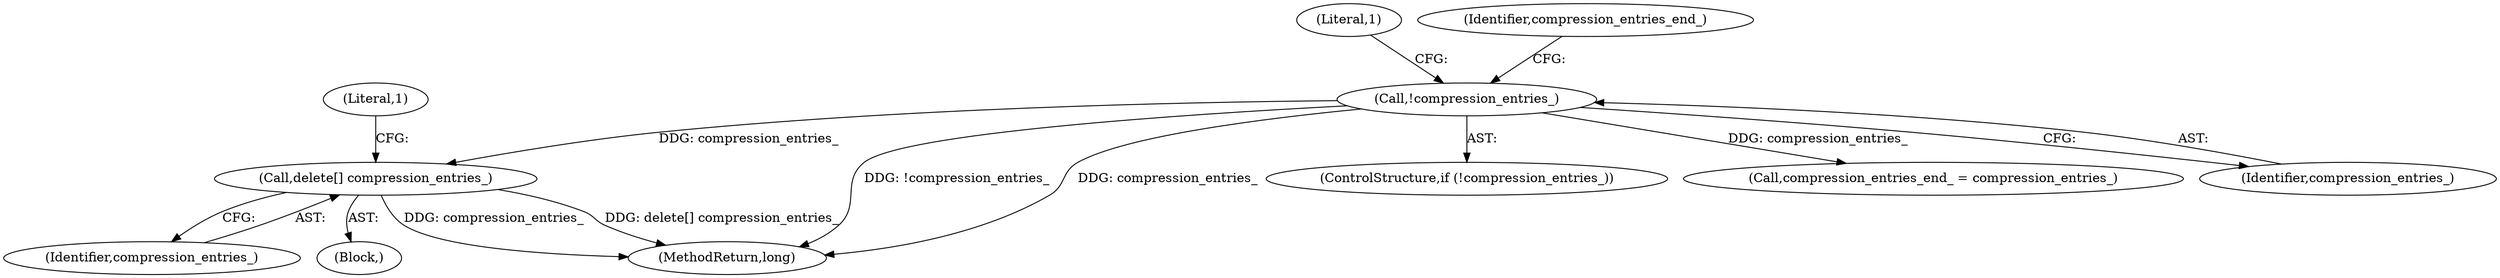 digraph "0_Android_cc274e2abe8b2a6698a5c47d8aa4bb45f1f9538d_48@API" {
"1000208" [label="(Call,delete[] compression_entries_)"];
"1000191" [label="(Call,!compression_entries_)"];
"1000212" [label="(Literal,1)"];
"1000209" [label="(Identifier,compression_entries_)"];
"1000195" [label="(Literal,1)"];
"1000191" [label="(Call,!compression_entries_)"];
"1000190" [label="(ControlStructure,if (!compression_entries_))"];
"1000197" [label="(Identifier,compression_entries_end_)"];
"1000196" [label="(Call,compression_entries_end_ = compression_entries_)"];
"1000208" [label="(Call,delete[] compression_entries_)"];
"1000192" [label="(Identifier,compression_entries_)"];
"1000207" [label="(Block,)"];
"1000368" [label="(MethodReturn,long)"];
"1000208" -> "1000207"  [label="AST: "];
"1000208" -> "1000209"  [label="CFG: "];
"1000209" -> "1000208"  [label="AST: "];
"1000212" -> "1000208"  [label="CFG: "];
"1000208" -> "1000368"  [label="DDG: compression_entries_"];
"1000208" -> "1000368"  [label="DDG: delete[] compression_entries_"];
"1000191" -> "1000208"  [label="DDG: compression_entries_"];
"1000191" -> "1000190"  [label="AST: "];
"1000191" -> "1000192"  [label="CFG: "];
"1000192" -> "1000191"  [label="AST: "];
"1000195" -> "1000191"  [label="CFG: "];
"1000197" -> "1000191"  [label="CFG: "];
"1000191" -> "1000368"  [label="DDG: !compression_entries_"];
"1000191" -> "1000368"  [label="DDG: compression_entries_"];
"1000191" -> "1000196"  [label="DDG: compression_entries_"];
}

